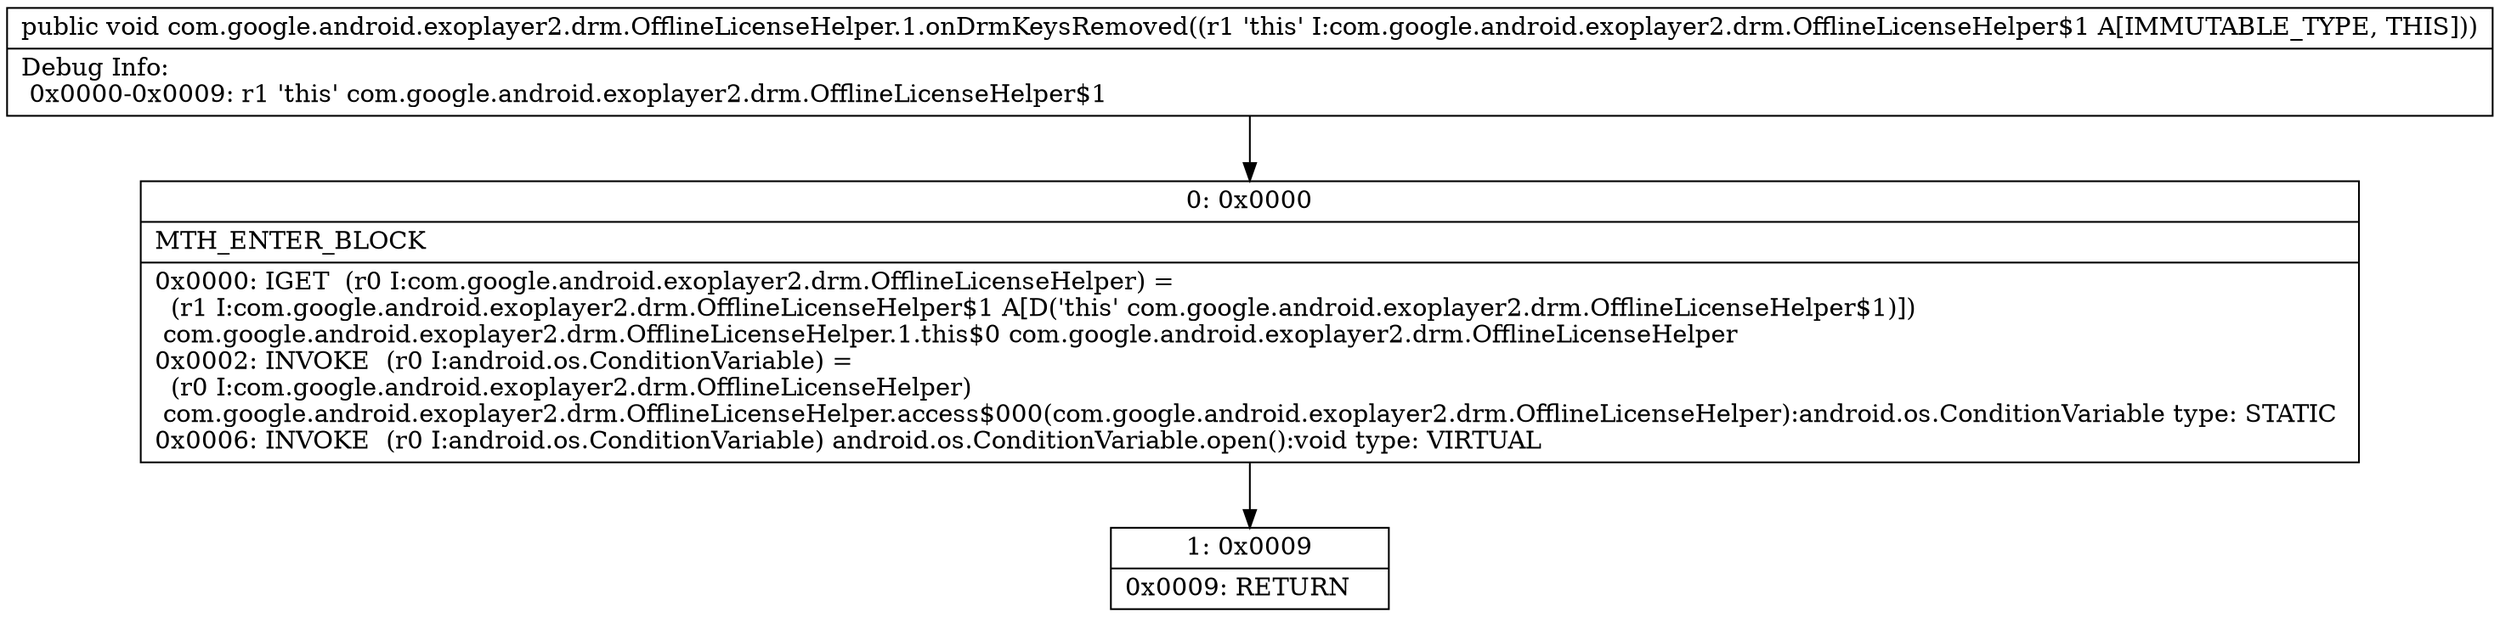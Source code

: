 digraph "CFG forcom.google.android.exoplayer2.drm.OfflineLicenseHelper.1.onDrmKeysRemoved()V" {
Node_0 [shape=record,label="{0\:\ 0x0000|MTH_ENTER_BLOCK\l|0x0000: IGET  (r0 I:com.google.android.exoplayer2.drm.OfflineLicenseHelper) = \l  (r1 I:com.google.android.exoplayer2.drm.OfflineLicenseHelper$1 A[D('this' com.google.android.exoplayer2.drm.OfflineLicenseHelper$1)])\l com.google.android.exoplayer2.drm.OfflineLicenseHelper.1.this$0 com.google.android.exoplayer2.drm.OfflineLicenseHelper \l0x0002: INVOKE  (r0 I:android.os.ConditionVariable) = \l  (r0 I:com.google.android.exoplayer2.drm.OfflineLicenseHelper)\l com.google.android.exoplayer2.drm.OfflineLicenseHelper.access$000(com.google.android.exoplayer2.drm.OfflineLicenseHelper):android.os.ConditionVariable type: STATIC \l0x0006: INVOKE  (r0 I:android.os.ConditionVariable) android.os.ConditionVariable.open():void type: VIRTUAL \l}"];
Node_1 [shape=record,label="{1\:\ 0x0009|0x0009: RETURN   \l}"];
MethodNode[shape=record,label="{public void com.google.android.exoplayer2.drm.OfflineLicenseHelper.1.onDrmKeysRemoved((r1 'this' I:com.google.android.exoplayer2.drm.OfflineLicenseHelper$1 A[IMMUTABLE_TYPE, THIS]))  | Debug Info:\l  0x0000\-0x0009: r1 'this' com.google.android.exoplayer2.drm.OfflineLicenseHelper$1\l}"];
MethodNode -> Node_0;
Node_0 -> Node_1;
}

